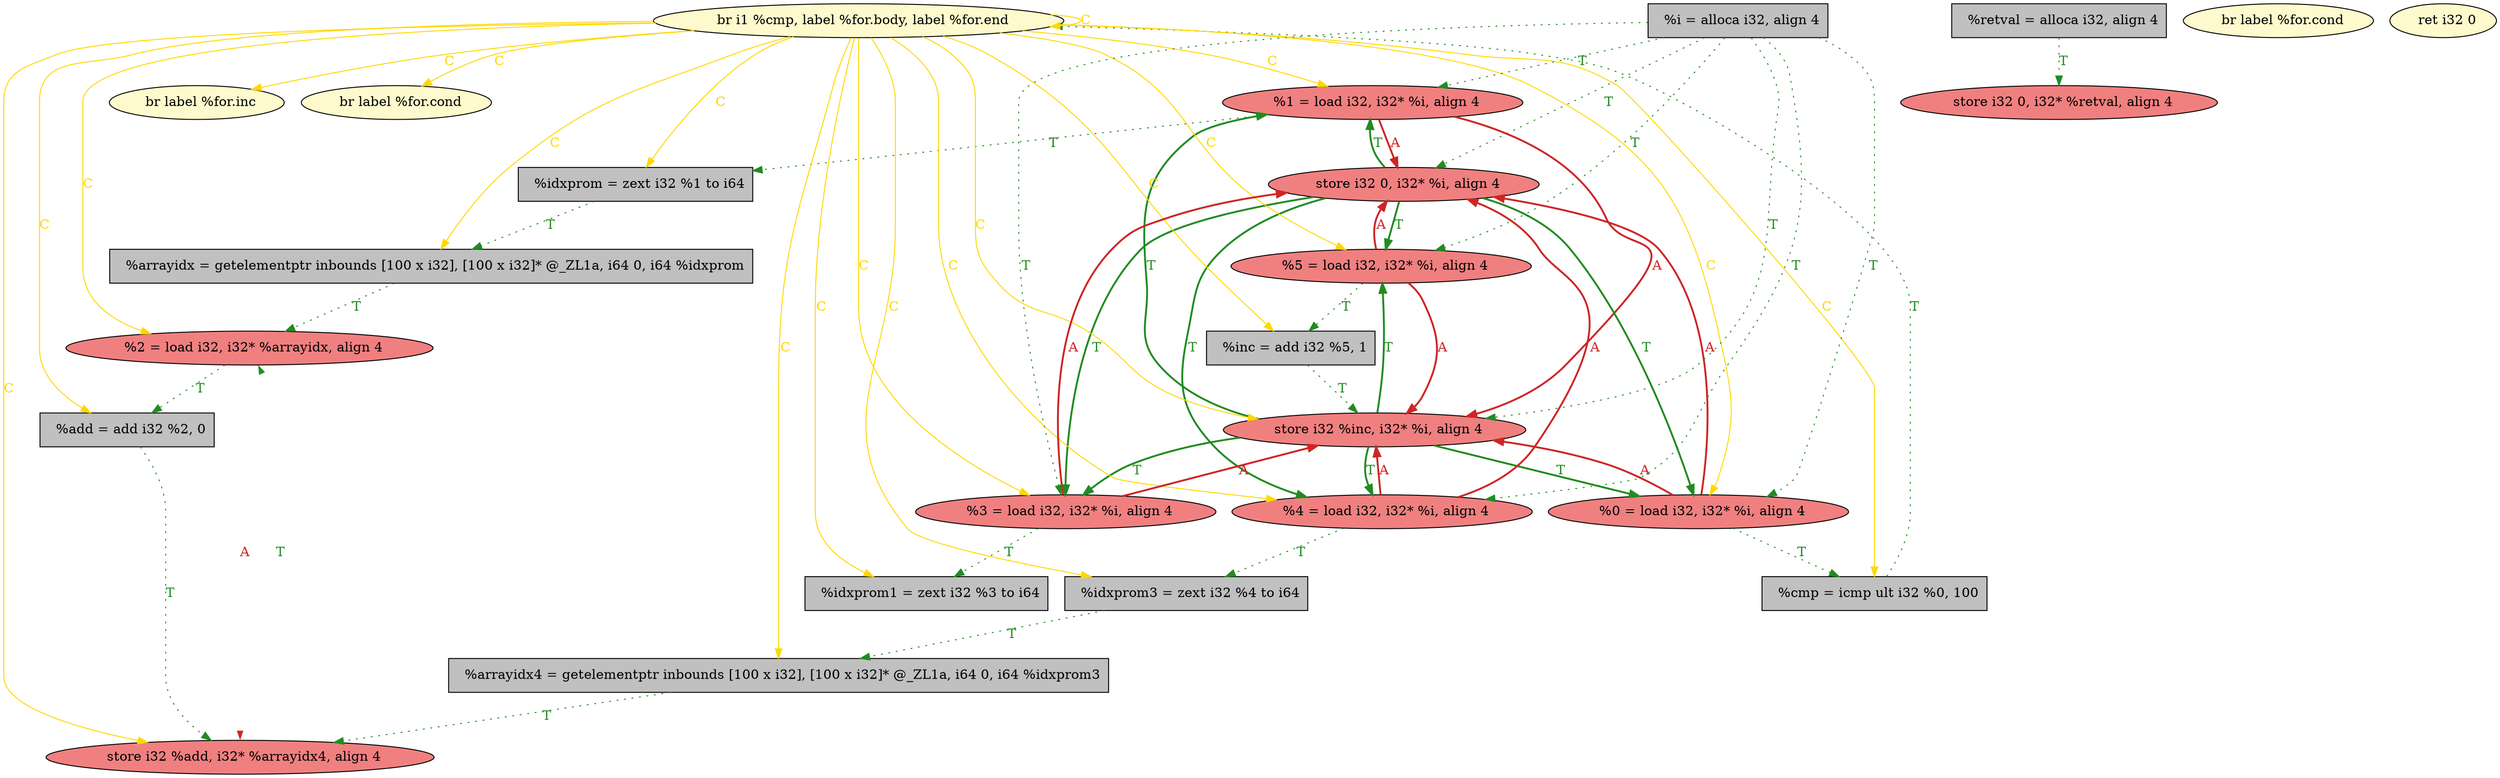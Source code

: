 
digraph G {


node22 [fillcolor=grey,label="  %idxprom = zext i32 %1 to i64",shape=rectangle,style=filled ]
node21 [fillcolor=lightcoral,label="  %1 = load i32, i32* %i, align 4",shape=ellipse,style=filled ]
node20 [fillcolor=lightcoral,label="  %0 = load i32, i32* %i, align 4",shape=ellipse,style=filled ]
node19 [fillcolor=grey,label="  %cmp = icmp ult i32 %0, 100",shape=rectangle,style=filled ]
node18 [fillcolor=lightcoral,label="  store i32 0, i32* %retval, align 4",shape=ellipse,style=filled ]
node17 [fillcolor=lemonchiffon,label="  br label %for.inc",shape=ellipse,style=filled ]
node16 [fillcolor=lightcoral,label="  store i32 0, i32* %i, align 4",shape=ellipse,style=filled ]
node4 [fillcolor=lemonchiffon,label="  br label %for.cond",shape=ellipse,style=filled ]
node8 [fillcolor=grey,label="  %arrayidx4 = getelementptr inbounds [100 x i32], [100 x i32]* @_ZL1a, i64 0, i64 %idxprom3",shape=rectangle,style=filled ]
node15 [fillcolor=lightcoral,label="  store i32 %inc, i32* %i, align 4",shape=ellipse,style=filled ]
node0 [fillcolor=lightcoral,label="  %4 = load i32, i32* %i, align 4",shape=ellipse,style=filled ]
node24 [fillcolor=grey,label="  %idxprom1 = zext i32 %3 to i64",shape=rectangle,style=filled ]
node11 [fillcolor=grey,label="  %inc = add i32 %5, 1",shape=rectangle,style=filled ]
node3 [fillcolor=lemonchiffon,label="  br i1 %cmp, label %for.body, label %for.end",shape=ellipse,style=filled ]
node2 [fillcolor=grey,label="  %add = add i32 %2, 0",shape=rectangle,style=filled ]
node12 [fillcolor=grey,label="  %retval = alloca i32, align 4",shape=rectangle,style=filled ]
node13 [fillcolor=lightcoral,label="  %3 = load i32, i32* %i, align 4",shape=ellipse,style=filled ]
node1 [fillcolor=lemonchiffon,label="  br label %for.cond",shape=ellipse,style=filled ]
node6 [fillcolor=grey,label="  %arrayidx = getelementptr inbounds [100 x i32], [100 x i32]* @_ZL1a, i64 0, i64 %idxprom",shape=rectangle,style=filled ]
node14 [fillcolor=lemonchiffon,label="  ret i32 0",shape=ellipse,style=filled ]
node7 [fillcolor=grey,label="  %i = alloca i32, align 4",shape=rectangle,style=filled ]
node23 [fillcolor=lightcoral,label="  %5 = load i32, i32* %i, align 4",shape=ellipse,style=filled ]
node9 [fillcolor=grey,label="  %idxprom3 = zext i32 %4 to i64",shape=rectangle,style=filled ]
node5 [fillcolor=lightcoral,label="  %2 = load i32, i32* %arrayidx, align 4",shape=ellipse,style=filled ]
node10 [fillcolor=lightcoral,label="  store i32 %add, i32* %arrayidx4, align 4",shape=ellipse,style=filled ]

node16->node20 [style=solid,color=forestgreen,label="T",penwidth=2.0,fontcolor=forestgreen ]
node20->node16 [style=solid,color=firebrick3,label="A",penwidth=2.0,fontcolor=firebrick3 ]
node16->node13 [style=solid,color=forestgreen,label="T",penwidth=2.0,fontcolor=forestgreen ]
node0->node16 [style=solid,color=firebrick3,label="A",penwidth=2.0,fontcolor=firebrick3 ]
node21->node16 [style=solid,color=firebrick3,label="A",penwidth=2.0,fontcolor=firebrick3 ]
node2->node10 [style=dotted,color=forestgreen,label="T",penwidth=1.0,fontcolor=forestgreen ]
node7->node15 [style=dotted,color=forestgreen,label="T",penwidth=1.0,fontcolor=forestgreen ]
node23->node16 [style=solid,color=firebrick3,label="A",penwidth=2.0,fontcolor=firebrick3 ]
node3->node13 [color=gold,label="C",fontcolor=gold ]
node22->node6 [style=dotted,color=forestgreen,label="T",penwidth=1.0,fontcolor=forestgreen ]
node3->node10 [color=gold,label="C",fontcolor=gold ]
node15->node13 [style=solid,color=forestgreen,label="T",penwidth=2.0,fontcolor=forestgreen ]
node0->node9 [style=dotted,color=forestgreen,label="T",penwidth=1.0,fontcolor=forestgreen ]
node7->node13 [style=dotted,color=forestgreen,label="T",penwidth=1.0,fontcolor=forestgreen ]
node21->node22 [style=dotted,color=forestgreen,label="T",penwidth=1.0,fontcolor=forestgreen ]
node9->node8 [style=dotted,color=forestgreen,label="T",penwidth=1.0,fontcolor=forestgreen ]
node15->node0 [style=solid,color=forestgreen,label="T",penwidth=2.0,fontcolor=forestgreen ]
node16->node0 [style=solid,color=forestgreen,label="T",penwidth=2.0,fontcolor=forestgreen ]
node6->node5 [style=dotted,color=forestgreen,label="T",penwidth=1.0,fontcolor=forestgreen ]
node23->node15 [style=solid,color=firebrick3,label="A",penwidth=2.0,fontcolor=firebrick3 ]
node10->node5 [style=solid,color=forestgreen,label="T",penwidth=0.0,fontcolor=forestgreen ]
node8->node10 [style=dotted,color=forestgreen,label="T",penwidth=1.0,fontcolor=forestgreen ]
node23->node11 [style=dotted,color=forestgreen,label="T",penwidth=1.0,fontcolor=forestgreen ]
node3->node20 [color=gold,label="C",fontcolor=gold ]
node3->node5 [color=gold,label="C",fontcolor=gold ]
node7->node16 [style=dotted,color=forestgreen,label="T",penwidth=1.0,fontcolor=forestgreen ]
node13->node15 [style=solid,color=firebrick3,label="A",penwidth=2.0,fontcolor=firebrick3 ]
node16->node23 [style=solid,color=forestgreen,label="T",penwidth=2.0,fontcolor=forestgreen ]
node15->node23 [style=solid,color=forestgreen,label="T",penwidth=2.0,fontcolor=forestgreen ]
node20->node15 [style=solid,color=firebrick3,label="A",penwidth=2.0,fontcolor=firebrick3 ]
node3->node19 [color=gold,label="C",fontcolor=gold ]
node5->node2 [style=dotted,color=forestgreen,label="T",penwidth=1.0,fontcolor=forestgreen ]
node7->node20 [style=dotted,color=forestgreen,label="T",penwidth=1.0,fontcolor=forestgreen ]
node3->node0 [color=gold,label="C",fontcolor=gold ]
node3->node6 [color=gold,label="C",fontcolor=gold ]
node3->node9 [color=gold,label="C",fontcolor=gold ]
node13->node16 [style=solid,color=firebrick3,label="A",penwidth=2.0,fontcolor=firebrick3 ]
node3->node23 [color=gold,label="C",fontcolor=gold ]
node3->node24 [color=gold,label="C",fontcolor=gold ]
node3->node3 [color=gold,label="C",fontcolor=gold ]
node3->node11 [color=gold,label="C",fontcolor=gold ]
node3->node22 [color=gold,label="C",fontcolor=gold ]
node3->node15 [color=gold,label="C",fontcolor=gold ]
node19->node3 [style=dotted,color=forestgreen,label="T",penwidth=1.0,fontcolor=forestgreen ]
node3->node4 [color=gold,label="C",fontcolor=gold ]
node3->node21 [color=gold,label="C",fontcolor=gold ]
node20->node19 [style=dotted,color=forestgreen,label="T",penwidth=1.0,fontcolor=forestgreen ]
node16->node21 [style=solid,color=forestgreen,label="T",penwidth=2.0,fontcolor=forestgreen ]
node21->node15 [style=solid,color=firebrick3,label="A",penwidth=2.0,fontcolor=firebrick3 ]
node15->node20 [style=solid,color=forestgreen,label="T",penwidth=2.0,fontcolor=forestgreen ]
node13->node24 [style=dotted,color=forestgreen,label="T",penwidth=1.0,fontcolor=forestgreen ]
node15->node21 [style=solid,color=forestgreen,label="T",penwidth=2.0,fontcolor=forestgreen ]
node3->node17 [color=gold,label="C",fontcolor=gold ]
node5->node10 [style=solid,color=firebrick3,label="A",penwidth=0.0,fontcolor=firebrick3 ]
node3->node8 [color=gold,label="C",fontcolor=gold ]
node7->node23 [style=dotted,color=forestgreen,label="T",penwidth=1.0,fontcolor=forestgreen ]
node7->node0 [style=dotted,color=forestgreen,label="T",penwidth=1.0,fontcolor=forestgreen ]
node7->node21 [style=dotted,color=forestgreen,label="T",penwidth=1.0,fontcolor=forestgreen ]
node0->node15 [style=solid,color=firebrick3,label="A",penwidth=2.0,fontcolor=firebrick3 ]
node12->node18 [style=dotted,color=forestgreen,label="T",penwidth=1.0,fontcolor=forestgreen ]
node11->node15 [style=dotted,color=forestgreen,label="T",penwidth=1.0,fontcolor=forestgreen ]
node3->node2 [color=gold,label="C",fontcolor=gold ]


}
